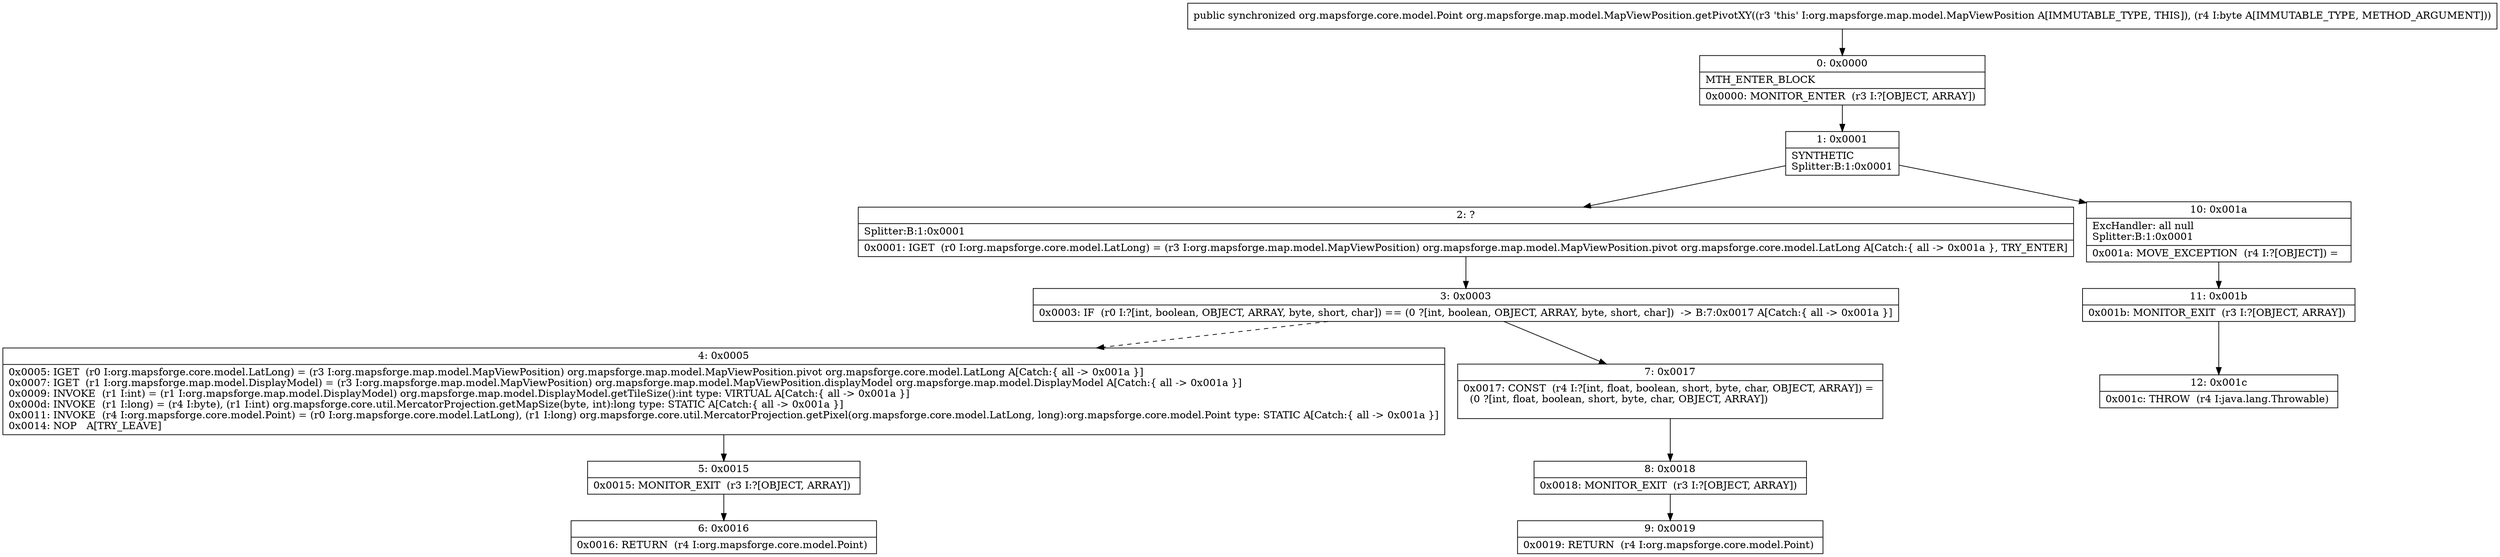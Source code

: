 digraph "CFG fororg.mapsforge.map.model.MapViewPosition.getPivotXY(B)Lorg\/mapsforge\/core\/model\/Point;" {
Node_0 [shape=record,label="{0\:\ 0x0000|MTH_ENTER_BLOCK\l|0x0000: MONITOR_ENTER  (r3 I:?[OBJECT, ARRAY]) \l}"];
Node_1 [shape=record,label="{1\:\ 0x0001|SYNTHETIC\lSplitter:B:1:0x0001\l}"];
Node_2 [shape=record,label="{2\:\ ?|Splitter:B:1:0x0001\l|0x0001: IGET  (r0 I:org.mapsforge.core.model.LatLong) = (r3 I:org.mapsforge.map.model.MapViewPosition) org.mapsforge.map.model.MapViewPosition.pivot org.mapsforge.core.model.LatLong A[Catch:\{ all \-\> 0x001a \}, TRY_ENTER]\l}"];
Node_3 [shape=record,label="{3\:\ 0x0003|0x0003: IF  (r0 I:?[int, boolean, OBJECT, ARRAY, byte, short, char]) == (0 ?[int, boolean, OBJECT, ARRAY, byte, short, char])  \-\> B:7:0x0017 A[Catch:\{ all \-\> 0x001a \}]\l}"];
Node_4 [shape=record,label="{4\:\ 0x0005|0x0005: IGET  (r0 I:org.mapsforge.core.model.LatLong) = (r3 I:org.mapsforge.map.model.MapViewPosition) org.mapsforge.map.model.MapViewPosition.pivot org.mapsforge.core.model.LatLong A[Catch:\{ all \-\> 0x001a \}]\l0x0007: IGET  (r1 I:org.mapsforge.map.model.DisplayModel) = (r3 I:org.mapsforge.map.model.MapViewPosition) org.mapsforge.map.model.MapViewPosition.displayModel org.mapsforge.map.model.DisplayModel A[Catch:\{ all \-\> 0x001a \}]\l0x0009: INVOKE  (r1 I:int) = (r1 I:org.mapsforge.map.model.DisplayModel) org.mapsforge.map.model.DisplayModel.getTileSize():int type: VIRTUAL A[Catch:\{ all \-\> 0x001a \}]\l0x000d: INVOKE  (r1 I:long) = (r4 I:byte), (r1 I:int) org.mapsforge.core.util.MercatorProjection.getMapSize(byte, int):long type: STATIC A[Catch:\{ all \-\> 0x001a \}]\l0x0011: INVOKE  (r4 I:org.mapsforge.core.model.Point) = (r0 I:org.mapsforge.core.model.LatLong), (r1 I:long) org.mapsforge.core.util.MercatorProjection.getPixel(org.mapsforge.core.model.LatLong, long):org.mapsforge.core.model.Point type: STATIC A[Catch:\{ all \-\> 0x001a \}]\l0x0014: NOP   A[TRY_LEAVE]\l}"];
Node_5 [shape=record,label="{5\:\ 0x0015|0x0015: MONITOR_EXIT  (r3 I:?[OBJECT, ARRAY]) \l}"];
Node_6 [shape=record,label="{6\:\ 0x0016|0x0016: RETURN  (r4 I:org.mapsforge.core.model.Point) \l}"];
Node_7 [shape=record,label="{7\:\ 0x0017|0x0017: CONST  (r4 I:?[int, float, boolean, short, byte, char, OBJECT, ARRAY]) = \l  (0 ?[int, float, boolean, short, byte, char, OBJECT, ARRAY])\l \l}"];
Node_8 [shape=record,label="{8\:\ 0x0018|0x0018: MONITOR_EXIT  (r3 I:?[OBJECT, ARRAY]) \l}"];
Node_9 [shape=record,label="{9\:\ 0x0019|0x0019: RETURN  (r4 I:org.mapsforge.core.model.Point) \l}"];
Node_10 [shape=record,label="{10\:\ 0x001a|ExcHandler: all null\lSplitter:B:1:0x0001\l|0x001a: MOVE_EXCEPTION  (r4 I:?[OBJECT]) =  \l}"];
Node_11 [shape=record,label="{11\:\ 0x001b|0x001b: MONITOR_EXIT  (r3 I:?[OBJECT, ARRAY]) \l}"];
Node_12 [shape=record,label="{12\:\ 0x001c|0x001c: THROW  (r4 I:java.lang.Throwable) \l}"];
MethodNode[shape=record,label="{public synchronized org.mapsforge.core.model.Point org.mapsforge.map.model.MapViewPosition.getPivotXY((r3 'this' I:org.mapsforge.map.model.MapViewPosition A[IMMUTABLE_TYPE, THIS]), (r4 I:byte A[IMMUTABLE_TYPE, METHOD_ARGUMENT])) }"];
MethodNode -> Node_0;
Node_0 -> Node_1;
Node_1 -> Node_2;
Node_1 -> Node_10;
Node_2 -> Node_3;
Node_3 -> Node_4[style=dashed];
Node_3 -> Node_7;
Node_4 -> Node_5;
Node_5 -> Node_6;
Node_7 -> Node_8;
Node_8 -> Node_9;
Node_10 -> Node_11;
Node_11 -> Node_12;
}

